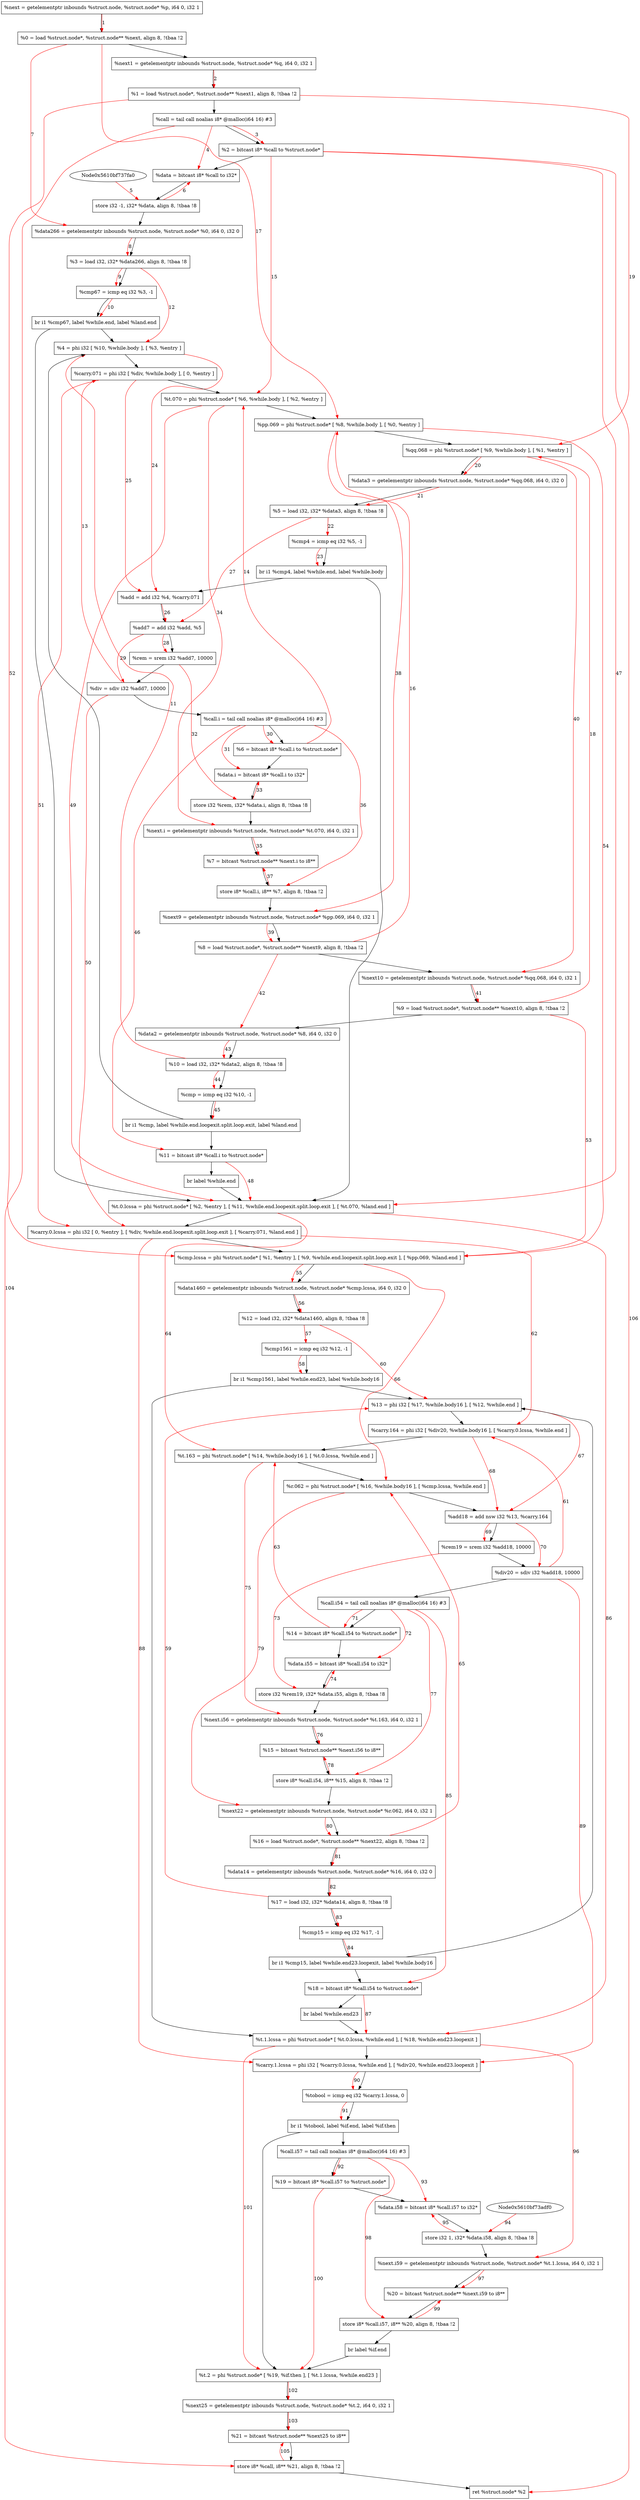 digraph "CDFG for'addint' function" {
	Node0x5610bf741098[shape=record, label="  %next = getelementptr inbounds %struct.node, %struct.node* %p, i64 0, i32 1"]
	Node0x5610bf73ed58[shape=record, label="  %0 = load %struct.node*, %struct.node** %next, align 8, !tbaa !2"]
	Node0x5610bf741158[shape=record, label="  %next1 = getelementptr inbounds %struct.node, %struct.node* %q, i64 0, i32 1"]
	Node0x5610bf7411e8[shape=record, label="  %1 = load %struct.node*, %struct.node** %next1, align 8, !tbaa !2"]
	Node0x5610bf7412a0[shape=record, label="  %call = tail call noalias i8* @malloc(i64 16) #3"]
	Node0x5610bf741358[shape=record, label="  %2 = bitcast i8* %call to %struct.node*"]
	Node0x5610bf7413b8[shape=record, label="  %data = bitcast i8* %call to i32*"]
	Node0x5610bf741430[shape=record, label="  store i32 -1, i32* %data, align 8, !tbaa !8"]
	Node0x5610bf7414c8[shape=record, label="  %data266 = getelementptr inbounds %struct.node, %struct.node* %0, i64 0, i32 0"]
	Node0x5610bf741558[shape=record, label="  %3 = load i32, i32* %data266, align 8, !tbaa !8"]
	Node0x5610bf7415d0[shape=record, label="  %cmp67 = icmp eq i32 %3, -1"]
	Node0x5610bf73fc78[shape=record, label="  br i1 %cmp67, label %while.end, label %land.end"]
	Node0x5610bf7418a8[shape=record, label="  %4 = phi i32 [ %10, %while.body ], [ %3, %entry ]"]
	Node0x5610bf741a18[shape=record, label="  %carry.071 = phi i32 [ %div, %while.body ], [ 0, %entry ]"]
	Node0x5610bf740f18[shape=record, label="  %t.070 = phi %struct.node* [ %6, %while.body ], [ %2, %entry ]"]
	Node0x5610bf741d18[shape=record, label="  %pp.069 = phi %struct.node* [ %8, %while.body ], [ %0, %entry ]"]
	Node0x5610bf741e48[shape=record, label="  %qq.068 = phi %struct.node* [ %9, %while.body ], [ %1, %entry ]"]
	Node0x5610bf741f48[shape=record, label="  %data3 = getelementptr inbounds %struct.node, %struct.node* %qq.068, i64 0, i32 0"]
	Node0x5610bf741fd8[shape=record, label="  %5 = load i32, i32* %data3, align 8, !tbaa !8"]
	Node0x5610bf742050[shape=record, label="  %cmp4 = icmp eq i32 %5, -1"]
	Node0x5610bf7420f8[shape=record, label="  br i1 %cmp4, label %while.end, label %while.body"]
	Node0x5610bf742170[shape=record, label="  %add = add i32 %4, %carry.071"]
	Node0x5610bf742200[shape=record, label="  %add7 = add i32 %add, %5"]
	Node0x5610bf742290[shape=record, label="  %rem = srem i32 %add7, 10000"]
	Node0x5610bf742320[shape=record, label="  %div = sdiv i32 %add7, 10000"]
	Node0x5610bf7423d0[shape=record, label="  %call.i = tail call noalias i8* @malloc(i64 16) #3"]
	Node0x5610bf7419c8[shape=record, label="  %6 = bitcast i8* %call.i to %struct.node*"]
	Node0x5610bf7417a8[shape=record, label="  %data.i = bitcast i8* %call.i to i32*"]
	Node0x5610bf7424c0[shape=record, label="  store i32 %rem, i32* %data.i, align 8, !tbaa !8"]
	Node0x5610bf742558[shape=record, label="  %next.i = getelementptr inbounds %struct.node, %struct.node* %t.070, i64 0, i32 1"]
	Node0x5610bf742908[shape=record, label="  %7 = bitcast %struct.node** %next.i to i8**"]
	Node0x5610bf742980[shape=record, label="  store i8* %call.i, i8** %7, align 8, !tbaa !2"]
	Node0x5610bf742a18[shape=record, label="  %next9 = getelementptr inbounds %struct.node, %struct.node* %pp.069, i64 0, i32 1"]
	Node0x5610bf742aa8[shape=record, label="  %8 = load %struct.node*, %struct.node** %next9, align 8, !tbaa !2"]
	Node0x5610bf742bc8[shape=record, label="  %next10 = getelementptr inbounds %struct.node, %struct.node* %qq.068, i64 0, i32 1"]
	Node0x5610bf742c58[shape=record, label="  %9 = load %struct.node*, %struct.node** %next10, align 8, !tbaa !2"]
	Node0x5610bf742ce8[shape=record, label="  %data2 = getelementptr inbounds %struct.node, %struct.node* %8, i64 0, i32 0"]
	Node0x5610bf742d78[shape=record, label="  %10 = load i32, i32* %data2, align 8, !tbaa !8"]
	Node0x5610bf742df0[shape=record, label="  %cmp = icmp eq i32 %10, -1"]
	Node0x5610bf742ef8[shape=record, label="  br i1 %cmp, label %while.end.loopexit.split.loop.exit, label %land.end"]
	Node0x5610bf742e68[shape=record, label="  %11 = bitcast i8* %call.i to %struct.node*"]
	Node0x5610bf742f58[shape=record, label="  br label %while.end"]
	Node0x5610bf742fa8[shape=record, label="  %t.0.lcssa = phi %struct.node* [ %2, %entry ], [ %11, %while.end.loopexit.split.loop.exit ], [ %t.070, %land.end ]"]
	Node0x5610bf743068[shape=record, label="  %carry.0.lcssa = phi i32 [ 0, %entry ], [ %div, %while.end.loopexit.split.loop.exit ], [ %carry.071, %land.end ]"]
	Node0x5610bf743128[shape=record, label="  %cmp.lcssa = phi %struct.node* [ %1, %entry ], [ %9, %while.end.loopexit.split.loop.exit ], [ %pp.069, %land.end ]"]
	Node0x5610bf743228[shape=record, label="  %data1460 = getelementptr inbounds %struct.node, %struct.node* %cmp.lcssa, i64 0, i32 0"]
	Node0x5610bf7416c8[shape=record, label="  %12 = load i32, i32* %data1460, align 8, !tbaa !8"]
	Node0x5610bf7432b0[shape=record, label="  %cmp1561 = icmp eq i32 %12, -1"]
	Node0x5610bf7434e8[shape=record, label="  br i1 %cmp1561, label %while.end23, label %while.body16"]
	Node0x5610bf743568[shape=record, label="  %13 = phi i32 [ %17, %while.body16 ], [ %12, %while.end ]"]
	Node0x5610bf743658[shape=record, label="  %carry.164 = phi i32 [ %div20, %while.body16 ], [ %carry.0.lcssa, %while.end ]"]
	Node0x5610bf743758[shape=record, label="  %t.163 = phi %struct.node* [ %14, %while.body16 ], [ %t.0.lcssa, %while.end ]"]
	Node0x5610bf743848[shape=record, label="  %r.062 = phi %struct.node* [ %16, %while.body16 ], [ %cmp.lcssa, %while.end ]"]
	Node0x5610bf743930[shape=record, label="  %add18 = add nsw i32 %13, %carry.164"]
	Node0x5610bf7439c0[shape=record, label="  %rem19 = srem i32 %add18, 10000"]
	Node0x5610bf743a50[shape=record, label="  %div20 = sdiv i32 %add18, 10000"]
	Node0x5610bf743b00[shape=record, label="  %call.i54 = tail call noalias i8* @malloc(i64 16) #3"]
	Node0x5610bf743458[shape=record, label="  %14 = bitcast i8* %call.i54 to %struct.node*"]
	Node0x5610bf743bb8[shape=record, label="  %data.i55 = bitcast i8* %call.i54 to i32*"]
	Node0x5610bf743c30[shape=record, label="  store i32 %rem19, i32* %data.i55, align 8, !tbaa !8"]
	Node0x5610bf734438[shape=record, label="  %next.i56 = getelementptr inbounds %struct.node, %struct.node* %t.163, i64 0, i32 1"]
	Node0x5610bf7344d8[shape=record, label="  %15 = bitcast %struct.node** %next.i56 to i8**"]
	Node0x5610bf734550[shape=record, label="  store i8* %call.i54, i8** %15, align 8, !tbaa !2"]
	Node0x5610bf7345e8[shape=record, label="  %next22 = getelementptr inbounds %struct.node, %struct.node* %r.062, i64 0, i32 1"]
	Node0x5610bf734658[shape=record, label="  %16 = load %struct.node*, %struct.node** %next22, align 8, !tbaa !2"]
	Node0x5610bf7346e8[shape=record, label="  %data14 = getelementptr inbounds %struct.node, %struct.node* %16, i64 0, i32 0"]
	Node0x5610bf734778[shape=record, label="  %17 = load i32, i32* %data14, align 8, !tbaa !8"]
	Node0x5610bf7347f0[shape=record, label="  %cmp15 = icmp eq i32 %17, -1"]
	Node0x5610bf742b38[shape=record, label="  br i1 %cmp15, label %while.end23.loopexit, label %while.body16"]
	Node0x5610bf734ed8[shape=record, label="  %18 = bitcast i8* %call.i54 to %struct.node*"]
	Node0x5610bf734f88[shape=record, label="  br label %while.end23"]
	Node0x5610bf734fd8[shape=record, label="  %t.1.lcssa = phi %struct.node* [ %t.0.lcssa, %while.end ], [ %18, %while.end23.loopexit ]"]
	Node0x5610bf7350a8[shape=record, label="  %carry.1.lcssa = phi i32 [ %carry.0.lcssa, %while.end ], [ %div20, %while.end23.loopexit ]"]
	Node0x5610bf735170[shape=record, label="  %tobool = icmp eq i32 %carry.1.lcssa, 0"]
	Node0x5610bf73d018[shape=record, label="  br i1 %tobool, label %if.end, label %if.then"]
	Node0x5610bf73d0d0[shape=record, label="  %call.i57 = tail call noalias i8* @malloc(i64 16) #3"]
	Node0x5610bf73cf88[shape=record, label="  %19 = bitcast i8* %call.i57 to %struct.node*"]
	Node0x5610bf73d188[shape=record, label="  %data.i58 = bitcast i8* %call.i57 to i32*"]
	Node0x5610bf73d230[shape=record, label="  store i32 1, i32* %data.i58, align 8, !tbaa !8"]
	Node0x5610bf73d2c8[shape=record, label="  %next.i59 = getelementptr inbounds %struct.node, %struct.node* %t.1.lcssa, i64 0, i32 1"]
	Node0x5610bf73d368[shape=record, label="  %20 = bitcast %struct.node** %next.i59 to i8**"]
	Node0x5610bf73d3e0[shape=record, label="  store i8* %call.i57, i8** %20, align 8, !tbaa !2"]
	Node0x5610bf73d448[shape=record, label="  br label %if.end"]
	Node0x5610bf73d498[shape=record, label="  %t.2 = phi %struct.node* [ %19, %if.then ], [ %t.1.lcssa, %while.end23 ]"]
	Node0x5610bf73d578[shape=record, label="  %next25 = getelementptr inbounds %struct.node, %struct.node* %t.2, i64 0, i32 1"]
	Node0x5610bf743378[shape=record, label="  %21 = bitcast %struct.node** %next25 to i8**"]
	Node0x5610bf73d620[shape=record, label="  store i8* %call, i8** %21, align 8, !tbaa !2"]
	Node0x5610bf73d688[shape=record, label="  ret %struct.node* %2"]
	Node0x5610bf741098 -> Node0x5610bf73ed58
	Node0x5610bf73ed58 -> Node0x5610bf741158
	Node0x5610bf741158 -> Node0x5610bf7411e8
	Node0x5610bf7411e8 -> Node0x5610bf7412a0
	Node0x5610bf7412a0 -> Node0x5610bf741358
	Node0x5610bf741358 -> Node0x5610bf7413b8
	Node0x5610bf7413b8 -> Node0x5610bf741430
	Node0x5610bf741430 -> Node0x5610bf7414c8
	Node0x5610bf7414c8 -> Node0x5610bf741558
	Node0x5610bf741558 -> Node0x5610bf7415d0
	Node0x5610bf7415d0 -> Node0x5610bf73fc78
	Node0x5610bf73fc78 -> Node0x5610bf742fa8
	Node0x5610bf73fc78 -> Node0x5610bf7418a8
	Node0x5610bf7418a8 -> Node0x5610bf741a18
	Node0x5610bf741a18 -> Node0x5610bf740f18
	Node0x5610bf740f18 -> Node0x5610bf741d18
	Node0x5610bf741d18 -> Node0x5610bf741e48
	Node0x5610bf741e48 -> Node0x5610bf741f48
	Node0x5610bf741f48 -> Node0x5610bf741fd8
	Node0x5610bf741fd8 -> Node0x5610bf742050
	Node0x5610bf742050 -> Node0x5610bf7420f8
	Node0x5610bf7420f8 -> Node0x5610bf742fa8
	Node0x5610bf7420f8 -> Node0x5610bf742170
	Node0x5610bf742170 -> Node0x5610bf742200
	Node0x5610bf742200 -> Node0x5610bf742290
	Node0x5610bf742290 -> Node0x5610bf742320
	Node0x5610bf742320 -> Node0x5610bf7423d0
	Node0x5610bf7423d0 -> Node0x5610bf7419c8
	Node0x5610bf7419c8 -> Node0x5610bf7417a8
	Node0x5610bf7417a8 -> Node0x5610bf7424c0
	Node0x5610bf7424c0 -> Node0x5610bf742558
	Node0x5610bf742558 -> Node0x5610bf742908
	Node0x5610bf742908 -> Node0x5610bf742980
	Node0x5610bf742980 -> Node0x5610bf742a18
	Node0x5610bf742a18 -> Node0x5610bf742aa8
	Node0x5610bf742aa8 -> Node0x5610bf742bc8
	Node0x5610bf742bc8 -> Node0x5610bf742c58
	Node0x5610bf742c58 -> Node0x5610bf742ce8
	Node0x5610bf742ce8 -> Node0x5610bf742d78
	Node0x5610bf742d78 -> Node0x5610bf742df0
	Node0x5610bf742df0 -> Node0x5610bf742ef8
	Node0x5610bf742ef8 -> Node0x5610bf742e68
	Node0x5610bf742ef8 -> Node0x5610bf7418a8
	Node0x5610bf742e68 -> Node0x5610bf742f58
	Node0x5610bf742f58 -> Node0x5610bf742fa8
	Node0x5610bf742fa8 -> Node0x5610bf743068
	Node0x5610bf743068 -> Node0x5610bf743128
	Node0x5610bf743128 -> Node0x5610bf743228
	Node0x5610bf743228 -> Node0x5610bf7416c8
	Node0x5610bf7416c8 -> Node0x5610bf7432b0
	Node0x5610bf7432b0 -> Node0x5610bf7434e8
	Node0x5610bf7434e8 -> Node0x5610bf734fd8
	Node0x5610bf7434e8 -> Node0x5610bf743568
	Node0x5610bf743568 -> Node0x5610bf743658
	Node0x5610bf743658 -> Node0x5610bf743758
	Node0x5610bf743758 -> Node0x5610bf743848
	Node0x5610bf743848 -> Node0x5610bf743930
	Node0x5610bf743930 -> Node0x5610bf7439c0
	Node0x5610bf7439c0 -> Node0x5610bf743a50
	Node0x5610bf743a50 -> Node0x5610bf743b00
	Node0x5610bf743b00 -> Node0x5610bf743458
	Node0x5610bf743458 -> Node0x5610bf743bb8
	Node0x5610bf743bb8 -> Node0x5610bf743c30
	Node0x5610bf743c30 -> Node0x5610bf734438
	Node0x5610bf734438 -> Node0x5610bf7344d8
	Node0x5610bf7344d8 -> Node0x5610bf734550
	Node0x5610bf734550 -> Node0x5610bf7345e8
	Node0x5610bf7345e8 -> Node0x5610bf734658
	Node0x5610bf734658 -> Node0x5610bf7346e8
	Node0x5610bf7346e8 -> Node0x5610bf734778
	Node0x5610bf734778 -> Node0x5610bf7347f0
	Node0x5610bf7347f0 -> Node0x5610bf742b38
	Node0x5610bf742b38 -> Node0x5610bf734ed8
	Node0x5610bf742b38 -> Node0x5610bf743568
	Node0x5610bf734ed8 -> Node0x5610bf734f88
	Node0x5610bf734f88 -> Node0x5610bf734fd8
	Node0x5610bf734fd8 -> Node0x5610bf7350a8
	Node0x5610bf7350a8 -> Node0x5610bf735170
	Node0x5610bf735170 -> Node0x5610bf73d018
	Node0x5610bf73d018 -> Node0x5610bf73d498
	Node0x5610bf73d018 -> Node0x5610bf73d0d0
	Node0x5610bf73d0d0 -> Node0x5610bf73cf88
	Node0x5610bf73cf88 -> Node0x5610bf73d188
	Node0x5610bf73d188 -> Node0x5610bf73d230
	Node0x5610bf73d230 -> Node0x5610bf73d2c8
	Node0x5610bf73d2c8 -> Node0x5610bf73d368
	Node0x5610bf73d368 -> Node0x5610bf73d3e0
	Node0x5610bf73d3e0 -> Node0x5610bf73d448
	Node0x5610bf73d448 -> Node0x5610bf73d498
	Node0x5610bf73d498 -> Node0x5610bf73d578
	Node0x5610bf73d578 -> Node0x5610bf743378
	Node0x5610bf743378 -> Node0x5610bf73d620
	Node0x5610bf73d620 -> Node0x5610bf73d688
edge [color=red]
	Node0x5610bf741098 -> Node0x5610bf73ed58[label="1"]
	Node0x5610bf741158 -> Node0x5610bf7411e8[label="2"]
	Node0x5610bf7412a0 -> Node0x5610bf741358[label="3"]
	Node0x5610bf7412a0 -> Node0x5610bf7413b8[label="4"]
	Node0x5610bf737fa0 -> Node0x5610bf741430[label="5"]
	Node0x5610bf741430 -> Node0x5610bf7413b8[label="6"]
	Node0x5610bf73ed58 -> Node0x5610bf7414c8[label="7"]
	Node0x5610bf7414c8 -> Node0x5610bf741558[label="8"]
	Node0x5610bf741558 -> Node0x5610bf7415d0[label="9"]
	Node0x5610bf7415d0 -> Node0x5610bf73fc78[label="10"]
	Node0x5610bf742d78 -> Node0x5610bf7418a8[label="11"]
	Node0x5610bf741558 -> Node0x5610bf7418a8[label="12"]
	Node0x5610bf742320 -> Node0x5610bf741a18[label="13"]
	Node0x5610bf7419c8 -> Node0x5610bf740f18[label="14"]
	Node0x5610bf741358 -> Node0x5610bf740f18[label="15"]
	Node0x5610bf742aa8 -> Node0x5610bf741d18[label="16"]
	Node0x5610bf73ed58 -> Node0x5610bf741d18[label="17"]
	Node0x5610bf742c58 -> Node0x5610bf741e48[label="18"]
	Node0x5610bf7411e8 -> Node0x5610bf741e48[label="19"]
	Node0x5610bf741e48 -> Node0x5610bf741f48[label="20"]
	Node0x5610bf741f48 -> Node0x5610bf741fd8[label="21"]
	Node0x5610bf741fd8 -> Node0x5610bf742050[label="22"]
	Node0x5610bf742050 -> Node0x5610bf7420f8[label="23"]
	Node0x5610bf7418a8 -> Node0x5610bf742170[label="24"]
	Node0x5610bf741a18 -> Node0x5610bf742170[label="25"]
	Node0x5610bf742170 -> Node0x5610bf742200[label="26"]
	Node0x5610bf741fd8 -> Node0x5610bf742200[label="27"]
	Node0x5610bf742200 -> Node0x5610bf742290[label="28"]
	Node0x5610bf742200 -> Node0x5610bf742320[label="29"]
	Node0x5610bf7423d0 -> Node0x5610bf7419c8[label="30"]
	Node0x5610bf7423d0 -> Node0x5610bf7417a8[label="31"]
	Node0x5610bf742290 -> Node0x5610bf7424c0[label="32"]
	Node0x5610bf7424c0 -> Node0x5610bf7417a8[label="33"]
	Node0x5610bf740f18 -> Node0x5610bf742558[label="34"]
	Node0x5610bf742558 -> Node0x5610bf742908[label="35"]
	Node0x5610bf7423d0 -> Node0x5610bf742980[label="36"]
	Node0x5610bf742980 -> Node0x5610bf742908[label="37"]
	Node0x5610bf741d18 -> Node0x5610bf742a18[label="38"]
	Node0x5610bf742a18 -> Node0x5610bf742aa8[label="39"]
	Node0x5610bf741e48 -> Node0x5610bf742bc8[label="40"]
	Node0x5610bf742bc8 -> Node0x5610bf742c58[label="41"]
	Node0x5610bf742aa8 -> Node0x5610bf742ce8[label="42"]
	Node0x5610bf742ce8 -> Node0x5610bf742d78[label="43"]
	Node0x5610bf742d78 -> Node0x5610bf742df0[label="44"]
	Node0x5610bf742df0 -> Node0x5610bf742ef8[label="45"]
	Node0x5610bf7423d0 -> Node0x5610bf742e68[label="46"]
	Node0x5610bf741358 -> Node0x5610bf742fa8[label="47"]
	Node0x5610bf742e68 -> Node0x5610bf742fa8[label="48"]
	Node0x5610bf740f18 -> Node0x5610bf742fa8[label="49"]
	Node0x5610bf742320 -> Node0x5610bf743068[label="50"]
	Node0x5610bf741a18 -> Node0x5610bf743068[label="51"]
	Node0x5610bf7411e8 -> Node0x5610bf743128[label="52"]
	Node0x5610bf742c58 -> Node0x5610bf743128[label="53"]
	Node0x5610bf741d18 -> Node0x5610bf743128[label="54"]
	Node0x5610bf743128 -> Node0x5610bf743228[label="55"]
	Node0x5610bf743228 -> Node0x5610bf7416c8[label="56"]
	Node0x5610bf7416c8 -> Node0x5610bf7432b0[label="57"]
	Node0x5610bf7432b0 -> Node0x5610bf7434e8[label="58"]
	Node0x5610bf734778 -> Node0x5610bf743568[label="59"]
	Node0x5610bf7416c8 -> Node0x5610bf743568[label="60"]
	Node0x5610bf743a50 -> Node0x5610bf743658[label="61"]
	Node0x5610bf743068 -> Node0x5610bf743658[label="62"]
	Node0x5610bf743458 -> Node0x5610bf743758[label="63"]
	Node0x5610bf742fa8 -> Node0x5610bf743758[label="64"]
	Node0x5610bf734658 -> Node0x5610bf743848[label="65"]
	Node0x5610bf743128 -> Node0x5610bf743848[label="66"]
	Node0x5610bf743568 -> Node0x5610bf743930[label="67"]
	Node0x5610bf743658 -> Node0x5610bf743930[label="68"]
	Node0x5610bf743930 -> Node0x5610bf7439c0[label="69"]
	Node0x5610bf743930 -> Node0x5610bf743a50[label="70"]
	Node0x5610bf743b00 -> Node0x5610bf743458[label="71"]
	Node0x5610bf743b00 -> Node0x5610bf743bb8[label="72"]
	Node0x5610bf7439c0 -> Node0x5610bf743c30[label="73"]
	Node0x5610bf743c30 -> Node0x5610bf743bb8[label="74"]
	Node0x5610bf743758 -> Node0x5610bf734438[label="75"]
	Node0x5610bf734438 -> Node0x5610bf7344d8[label="76"]
	Node0x5610bf743b00 -> Node0x5610bf734550[label="77"]
	Node0x5610bf734550 -> Node0x5610bf7344d8[label="78"]
	Node0x5610bf743848 -> Node0x5610bf7345e8[label="79"]
	Node0x5610bf7345e8 -> Node0x5610bf734658[label="80"]
	Node0x5610bf734658 -> Node0x5610bf7346e8[label="81"]
	Node0x5610bf7346e8 -> Node0x5610bf734778[label="82"]
	Node0x5610bf734778 -> Node0x5610bf7347f0[label="83"]
	Node0x5610bf7347f0 -> Node0x5610bf742b38[label="84"]
	Node0x5610bf743b00 -> Node0x5610bf734ed8[label="85"]
	Node0x5610bf742fa8 -> Node0x5610bf734fd8[label="86"]
	Node0x5610bf734ed8 -> Node0x5610bf734fd8[label="87"]
	Node0x5610bf743068 -> Node0x5610bf7350a8[label="88"]
	Node0x5610bf743a50 -> Node0x5610bf7350a8[label="89"]
	Node0x5610bf7350a8 -> Node0x5610bf735170[label="90"]
	Node0x5610bf735170 -> Node0x5610bf73d018[label="91"]
	Node0x5610bf73d0d0 -> Node0x5610bf73cf88[label="92"]
	Node0x5610bf73d0d0 -> Node0x5610bf73d188[label="93"]
	Node0x5610bf73adf0 -> Node0x5610bf73d230[label="94"]
	Node0x5610bf73d230 -> Node0x5610bf73d188[label="95"]
	Node0x5610bf734fd8 -> Node0x5610bf73d2c8[label="96"]
	Node0x5610bf73d2c8 -> Node0x5610bf73d368[label="97"]
	Node0x5610bf73d0d0 -> Node0x5610bf73d3e0[label="98"]
	Node0x5610bf73d3e0 -> Node0x5610bf73d368[label="99"]
	Node0x5610bf73cf88 -> Node0x5610bf73d498[label="100"]
	Node0x5610bf734fd8 -> Node0x5610bf73d498[label="101"]
	Node0x5610bf73d498 -> Node0x5610bf73d578[label="102"]
	Node0x5610bf73d578 -> Node0x5610bf743378[label="103"]
	Node0x5610bf7412a0 -> Node0x5610bf73d620[label="104"]
	Node0x5610bf73d620 -> Node0x5610bf743378[label="105"]
	Node0x5610bf741358 -> Node0x5610bf73d688[label="106"]
}
